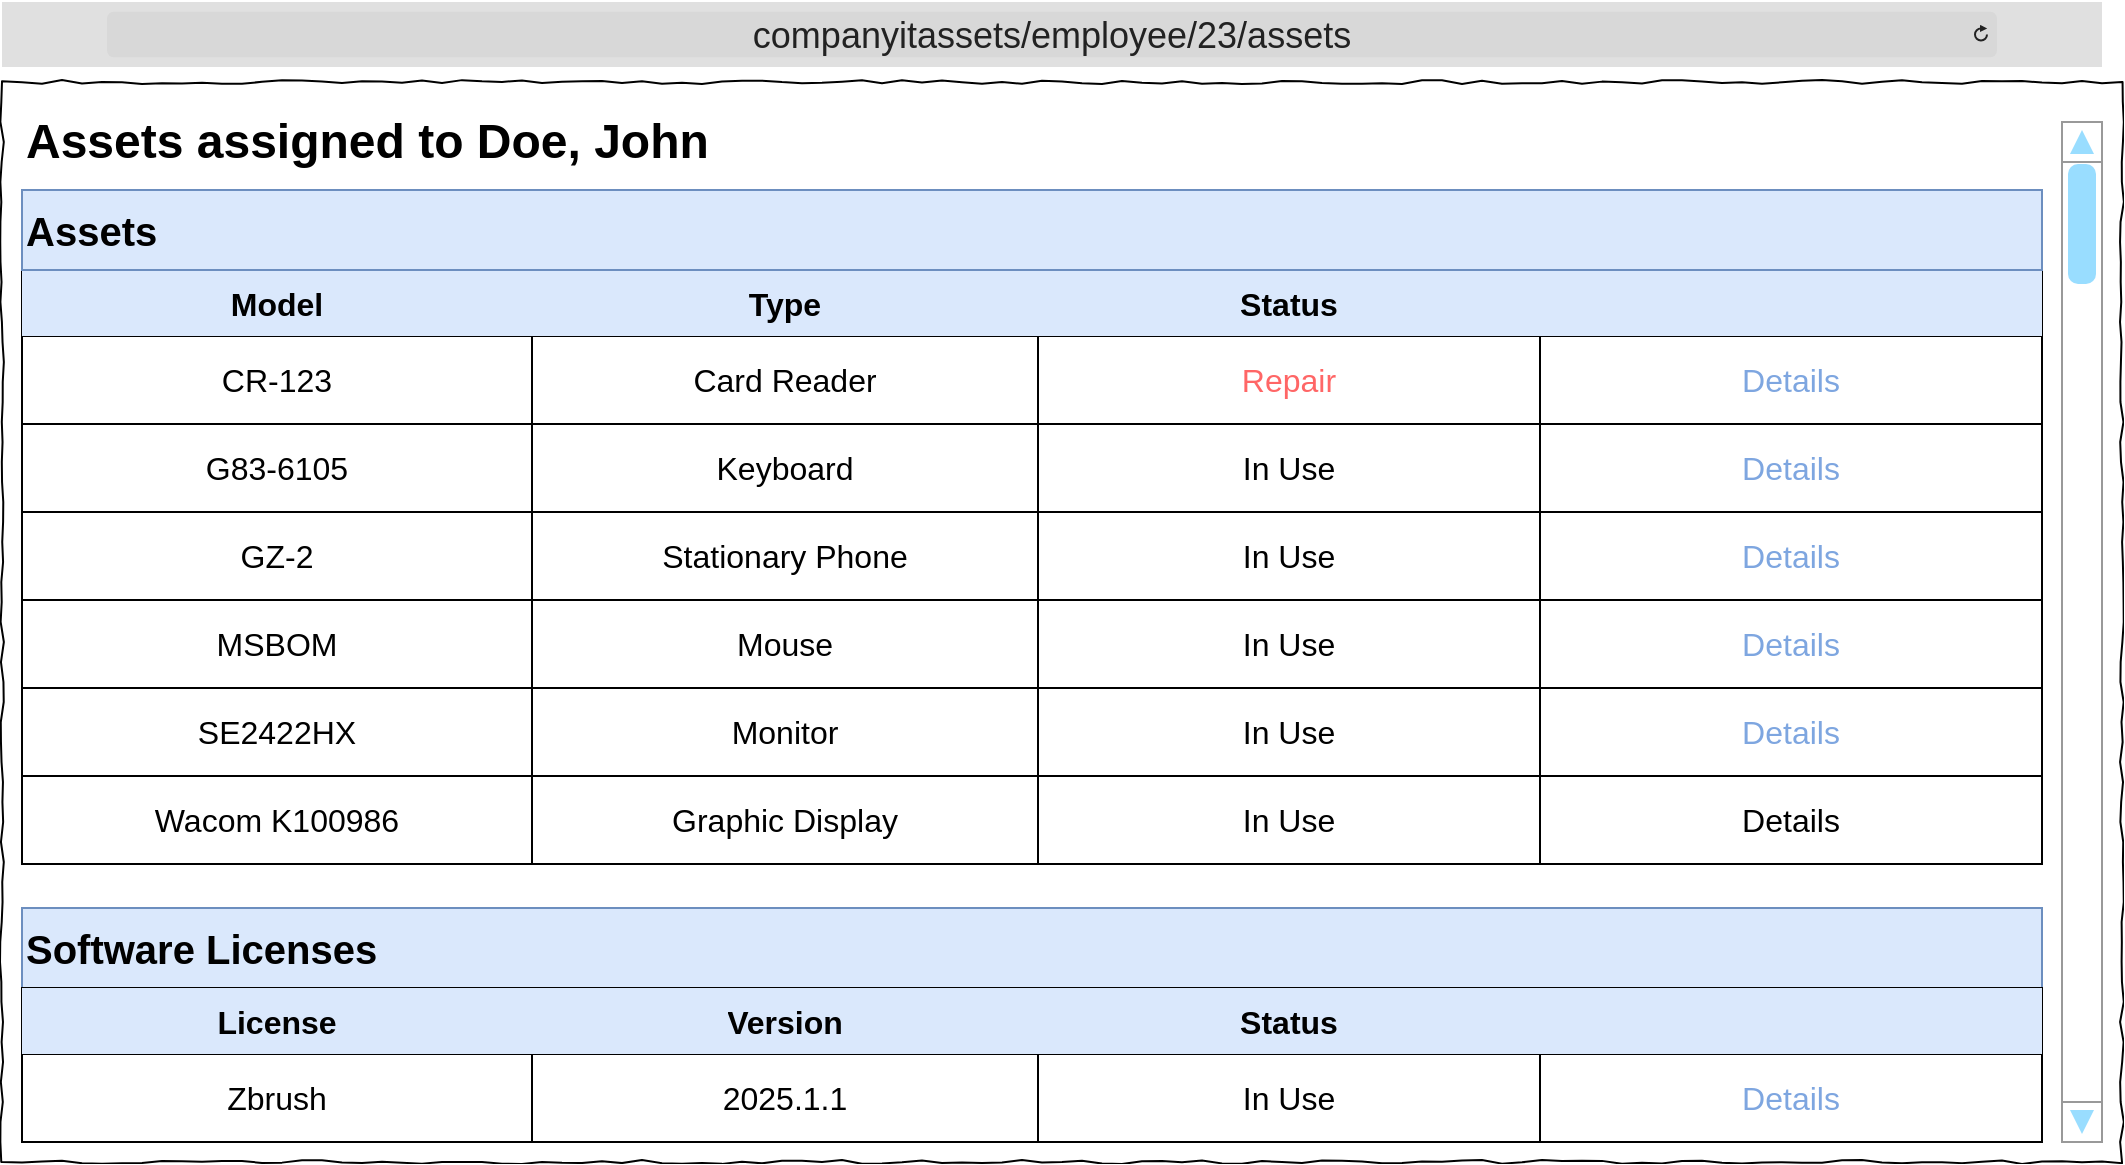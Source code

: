 <mxfile version="26.0.11">
  <diagram name="Page-1" id="03018318-947c-dd8e-b7a3-06fadd420f32">
    <mxGraphModel dx="3354" dy="1258" grid="1" gridSize="10" guides="1" tooltips="1" connect="1" arrows="1" fold="1" page="1" pageScale="1" pageWidth="1100" pageHeight="850" background="none" math="0" shadow="0">
      <root>
        <mxCell id="0" />
        <mxCell id="1" parent="0" />
        <mxCell id="677b7b8949515195-1" value="" style="whiteSpace=wrap;html=1;rounded=0;shadow=0;labelBackgroundColor=none;strokeColor=#000000;strokeWidth=1;fillColor=none;fontFamily=Verdana;fontSize=12;fontColor=#000000;align=center;comic=1;" parent="1" vertex="1">
          <mxGeometry x="20" y="40" width="1060" height="540" as="geometry" />
        </mxCell>
        <mxCell id="q4BZEvWAXVgxHDnkbYNj-4" value="" style="shape=table;startSize=0;container=1;collapsible=0;childLayout=tableLayout;strokeColor=default;fontSize=16;fontStyle=1" parent="1" vertex="1">
          <mxGeometry x="30" y="134" width="1010" height="297" as="geometry" />
        </mxCell>
        <mxCell id="q4BZEvWAXVgxHDnkbYNj-5" value="" style="shape=tableRow;horizontal=0;startSize=0;swimlaneHead=0;swimlaneBody=0;strokeColor=inherit;top=0;left=0;bottom=0;right=0;collapsible=0;dropTarget=0;fillColor=none;points=[[0,0.5],[1,0.5]];portConstraint=eastwest;fontSize=16;" parent="q4BZEvWAXVgxHDnkbYNj-4" vertex="1">
          <mxGeometry width="1010" height="33" as="geometry" />
        </mxCell>
        <mxCell id="q4BZEvWAXVgxHDnkbYNj-6" value="&lt;b&gt;Model&lt;/b&gt;" style="shape=partialRectangle;html=1;whiteSpace=wrap;connectable=0;strokeColor=#6c8ebf;overflow=hidden;fillColor=#dae8fc;top=0;left=0;bottom=0;right=0;pointerEvents=1;fontSize=16;" parent="q4BZEvWAXVgxHDnkbYNj-5" vertex="1">
          <mxGeometry width="255" height="33" as="geometry">
            <mxRectangle width="255" height="33" as="alternateBounds" />
          </mxGeometry>
        </mxCell>
        <mxCell id="q4BZEvWAXVgxHDnkbYNj-29" value="&lt;b&gt;Type&lt;/b&gt;" style="shape=partialRectangle;html=1;whiteSpace=wrap;connectable=0;strokeColor=#6c8ebf;overflow=hidden;fillColor=#dae8fc;top=0;left=0;bottom=0;right=0;pointerEvents=1;fontSize=16;" parent="q4BZEvWAXVgxHDnkbYNj-5" vertex="1">
          <mxGeometry x="255" width="253" height="33" as="geometry">
            <mxRectangle width="253" height="33" as="alternateBounds" />
          </mxGeometry>
        </mxCell>
        <mxCell id="q4BZEvWAXVgxHDnkbYNj-8" value="&lt;b&gt;Status&lt;/b&gt;" style="shape=partialRectangle;html=1;whiteSpace=wrap;connectable=0;strokeColor=#6c8ebf;overflow=hidden;fillColor=#dae8fc;top=0;left=0;bottom=0;right=0;pointerEvents=1;fontSize=16;" parent="q4BZEvWAXVgxHDnkbYNj-5" vertex="1">
          <mxGeometry x="508" width="251" height="33" as="geometry">
            <mxRectangle width="251" height="33" as="alternateBounds" />
          </mxGeometry>
        </mxCell>
        <mxCell id="q4BZEvWAXVgxHDnkbYNj-20" style="shape=partialRectangle;html=1;whiteSpace=wrap;connectable=0;strokeColor=#6c8ebf;overflow=hidden;fillColor=#dae8fc;top=0;left=0;bottom=0;right=0;pointerEvents=1;fontSize=16;" parent="q4BZEvWAXVgxHDnkbYNj-5" vertex="1">
          <mxGeometry x="759" width="251" height="33" as="geometry">
            <mxRectangle width="251" height="33" as="alternateBounds" />
          </mxGeometry>
        </mxCell>
        <mxCell id="VPphKP7PUV7bJlCxoTnw-1" style="shape=tableRow;horizontal=0;startSize=0;swimlaneHead=0;swimlaneBody=0;strokeColor=inherit;top=0;left=0;bottom=0;right=0;collapsible=0;dropTarget=0;fillColor=none;points=[[0,0.5],[1,0.5]];portConstraint=eastwest;fontSize=16;" vertex="1" parent="q4BZEvWAXVgxHDnkbYNj-4">
          <mxGeometry y="33" width="1010" height="44" as="geometry" />
        </mxCell>
        <mxCell id="VPphKP7PUV7bJlCxoTnw-2" value="CR-123" style="shape=partialRectangle;html=1;whiteSpace=wrap;connectable=0;strokeColor=inherit;overflow=hidden;fillColor=none;top=0;left=0;bottom=0;right=0;pointerEvents=1;fontSize=16;" vertex="1" parent="VPphKP7PUV7bJlCxoTnw-1">
          <mxGeometry width="255" height="44" as="geometry">
            <mxRectangle width="255" height="44" as="alternateBounds" />
          </mxGeometry>
        </mxCell>
        <mxCell id="VPphKP7PUV7bJlCxoTnw-3" value="Card Reader" style="shape=partialRectangle;html=1;whiteSpace=wrap;connectable=0;strokeColor=inherit;overflow=hidden;fillColor=none;top=0;left=0;bottom=0;right=0;pointerEvents=1;fontSize=16;" vertex="1" parent="VPphKP7PUV7bJlCxoTnw-1">
          <mxGeometry x="255" width="253" height="44" as="geometry">
            <mxRectangle width="253" height="44" as="alternateBounds" />
          </mxGeometry>
        </mxCell>
        <mxCell id="VPphKP7PUV7bJlCxoTnw-4" value="&lt;span style=&quot;color: rgb(255, 102, 102);&quot;&gt;Repair&lt;/span&gt;" style="shape=partialRectangle;html=1;whiteSpace=wrap;connectable=0;strokeColor=inherit;overflow=hidden;fillColor=none;top=0;left=0;bottom=0;right=0;pointerEvents=1;fontSize=16;" vertex="1" parent="VPphKP7PUV7bJlCxoTnw-1">
          <mxGeometry x="508" width="251" height="44" as="geometry">
            <mxRectangle width="251" height="44" as="alternateBounds" />
          </mxGeometry>
        </mxCell>
        <mxCell id="VPphKP7PUV7bJlCxoTnw-5" value="&lt;span&gt;&lt;font style=&quot;color: light-dark(rgb(126, 166, 224), rgb(51, 153, 255));&quot;&gt;Details&lt;/font&gt;&lt;/span&gt;" style="shape=partialRectangle;html=1;whiteSpace=wrap;connectable=0;strokeColor=inherit;overflow=hidden;fillColor=none;top=0;left=0;bottom=0;right=0;pointerEvents=1;fontSize=16;" vertex="1" parent="VPphKP7PUV7bJlCxoTnw-1">
          <mxGeometry x="759" width="251" height="44" as="geometry">
            <mxRectangle width="251" height="44" as="alternateBounds" />
          </mxGeometry>
        </mxCell>
        <mxCell id="VPphKP7PUV7bJlCxoTnw-6" style="shape=tableRow;horizontal=0;startSize=0;swimlaneHead=0;swimlaneBody=0;strokeColor=inherit;top=0;left=0;bottom=0;right=0;collapsible=0;dropTarget=0;fillColor=none;points=[[0,0.5],[1,0.5]];portConstraint=eastwest;fontSize=16;" vertex="1" parent="q4BZEvWAXVgxHDnkbYNj-4">
          <mxGeometry y="77" width="1010" height="44" as="geometry" />
        </mxCell>
        <mxCell id="VPphKP7PUV7bJlCxoTnw-7" value="G83-6105" style="shape=partialRectangle;html=1;whiteSpace=wrap;connectable=0;strokeColor=inherit;overflow=hidden;fillColor=none;top=0;left=0;bottom=0;right=0;pointerEvents=1;fontSize=16;" vertex="1" parent="VPphKP7PUV7bJlCxoTnw-6">
          <mxGeometry width="255" height="44" as="geometry">
            <mxRectangle width="255" height="44" as="alternateBounds" />
          </mxGeometry>
        </mxCell>
        <mxCell id="VPphKP7PUV7bJlCxoTnw-8" value="Keyboard" style="shape=partialRectangle;html=1;whiteSpace=wrap;connectable=0;strokeColor=inherit;overflow=hidden;fillColor=none;top=0;left=0;bottom=0;right=0;pointerEvents=1;fontSize=16;" vertex="1" parent="VPphKP7PUV7bJlCxoTnw-6">
          <mxGeometry x="255" width="253" height="44" as="geometry">
            <mxRectangle width="253" height="44" as="alternateBounds" />
          </mxGeometry>
        </mxCell>
        <mxCell id="VPphKP7PUV7bJlCxoTnw-9" value="In Use" style="shape=partialRectangle;html=1;whiteSpace=wrap;connectable=0;strokeColor=inherit;overflow=hidden;fillColor=none;top=0;left=0;bottom=0;right=0;pointerEvents=1;fontSize=16;" vertex="1" parent="VPphKP7PUV7bJlCxoTnw-6">
          <mxGeometry x="508" width="251" height="44" as="geometry">
            <mxRectangle width="251" height="44" as="alternateBounds" />
          </mxGeometry>
        </mxCell>
        <mxCell id="VPphKP7PUV7bJlCxoTnw-10" value="&lt;span&gt;&lt;font style=&quot;color: light-dark(rgb(126, 166, 224), rgb(51, 153, 255));&quot;&gt;Details&lt;/font&gt;&lt;/span&gt;" style="shape=partialRectangle;html=1;whiteSpace=wrap;connectable=0;strokeColor=inherit;overflow=hidden;fillColor=none;top=0;left=0;bottom=0;right=0;pointerEvents=1;fontSize=16;" vertex="1" parent="VPphKP7PUV7bJlCxoTnw-6">
          <mxGeometry x="759" width="251" height="44" as="geometry">
            <mxRectangle width="251" height="44" as="alternateBounds" />
          </mxGeometry>
        </mxCell>
        <mxCell id="VPphKP7PUV7bJlCxoTnw-16" style="shape=tableRow;horizontal=0;startSize=0;swimlaneHead=0;swimlaneBody=0;strokeColor=inherit;top=0;left=0;bottom=0;right=0;collapsible=0;dropTarget=0;fillColor=none;points=[[0,0.5],[1,0.5]];portConstraint=eastwest;fontSize=16;" vertex="1" parent="q4BZEvWAXVgxHDnkbYNj-4">
          <mxGeometry y="121" width="1010" height="44" as="geometry" />
        </mxCell>
        <mxCell id="VPphKP7PUV7bJlCxoTnw-17" value="GZ-2" style="shape=partialRectangle;html=1;whiteSpace=wrap;connectable=0;strokeColor=inherit;overflow=hidden;fillColor=none;top=0;left=0;bottom=0;right=0;pointerEvents=1;fontSize=16;" vertex="1" parent="VPphKP7PUV7bJlCxoTnw-16">
          <mxGeometry width="255" height="44" as="geometry">
            <mxRectangle width="255" height="44" as="alternateBounds" />
          </mxGeometry>
        </mxCell>
        <mxCell id="VPphKP7PUV7bJlCxoTnw-18" value="Stationary Phone" style="shape=partialRectangle;html=1;whiteSpace=wrap;connectable=0;strokeColor=inherit;overflow=hidden;fillColor=none;top=0;left=0;bottom=0;right=0;pointerEvents=1;fontSize=16;" vertex="1" parent="VPphKP7PUV7bJlCxoTnw-16">
          <mxGeometry x="255" width="253" height="44" as="geometry">
            <mxRectangle width="253" height="44" as="alternateBounds" />
          </mxGeometry>
        </mxCell>
        <mxCell id="VPphKP7PUV7bJlCxoTnw-19" value="In Use" style="shape=partialRectangle;html=1;whiteSpace=wrap;connectable=0;strokeColor=inherit;overflow=hidden;fillColor=none;top=0;left=0;bottom=0;right=0;pointerEvents=1;fontSize=16;" vertex="1" parent="VPphKP7PUV7bJlCxoTnw-16">
          <mxGeometry x="508" width="251" height="44" as="geometry">
            <mxRectangle width="251" height="44" as="alternateBounds" />
          </mxGeometry>
        </mxCell>
        <mxCell id="VPphKP7PUV7bJlCxoTnw-20" value="&lt;span&gt;&lt;font style=&quot;color: light-dark(rgb(126, 166, 224), rgb(51, 153, 255));&quot;&gt;Details&lt;/font&gt;&lt;/span&gt;" style="shape=partialRectangle;html=1;whiteSpace=wrap;connectable=0;strokeColor=inherit;overflow=hidden;fillColor=none;top=0;left=0;bottom=0;right=0;pointerEvents=1;fontSize=16;" vertex="1" parent="VPphKP7PUV7bJlCxoTnw-16">
          <mxGeometry x="759" width="251" height="44" as="geometry">
            <mxRectangle width="251" height="44" as="alternateBounds" />
          </mxGeometry>
        </mxCell>
        <mxCell id="VPphKP7PUV7bJlCxoTnw-21" style="shape=tableRow;horizontal=0;startSize=0;swimlaneHead=0;swimlaneBody=0;strokeColor=inherit;top=0;left=0;bottom=0;right=0;collapsible=0;dropTarget=0;fillColor=none;points=[[0,0.5],[1,0.5]];portConstraint=eastwest;fontSize=16;" vertex="1" parent="q4BZEvWAXVgxHDnkbYNj-4">
          <mxGeometry y="165" width="1010" height="44" as="geometry" />
        </mxCell>
        <mxCell id="VPphKP7PUV7bJlCxoTnw-22" value="MSBOM" style="shape=partialRectangle;html=1;whiteSpace=wrap;connectable=0;strokeColor=inherit;overflow=hidden;fillColor=none;top=0;left=0;bottom=0;right=0;pointerEvents=1;fontSize=16;" vertex="1" parent="VPphKP7PUV7bJlCxoTnw-21">
          <mxGeometry width="255" height="44" as="geometry">
            <mxRectangle width="255" height="44" as="alternateBounds" />
          </mxGeometry>
        </mxCell>
        <mxCell id="VPphKP7PUV7bJlCxoTnw-23" value="Mouse" style="shape=partialRectangle;html=1;whiteSpace=wrap;connectable=0;strokeColor=inherit;overflow=hidden;fillColor=none;top=0;left=0;bottom=0;right=0;pointerEvents=1;fontSize=16;" vertex="1" parent="VPphKP7PUV7bJlCxoTnw-21">
          <mxGeometry x="255" width="253" height="44" as="geometry">
            <mxRectangle width="253" height="44" as="alternateBounds" />
          </mxGeometry>
        </mxCell>
        <mxCell id="VPphKP7PUV7bJlCxoTnw-24" value="In Use" style="shape=partialRectangle;html=1;whiteSpace=wrap;connectable=0;strokeColor=inherit;overflow=hidden;fillColor=none;top=0;left=0;bottom=0;right=0;pointerEvents=1;fontSize=16;" vertex="1" parent="VPphKP7PUV7bJlCxoTnw-21">
          <mxGeometry x="508" width="251" height="44" as="geometry">
            <mxRectangle width="251" height="44" as="alternateBounds" />
          </mxGeometry>
        </mxCell>
        <mxCell id="VPphKP7PUV7bJlCxoTnw-25" value="&lt;span&gt;&lt;font style=&quot;color: light-dark(rgb(126, 166, 224), rgb(51, 153, 255));&quot;&gt;Details&lt;/font&gt;&lt;/span&gt;" style="shape=partialRectangle;html=1;whiteSpace=wrap;connectable=0;strokeColor=inherit;overflow=hidden;fillColor=none;top=0;left=0;bottom=0;right=0;pointerEvents=1;fontSize=16;" vertex="1" parent="VPphKP7PUV7bJlCxoTnw-21">
          <mxGeometry x="759" width="251" height="44" as="geometry">
            <mxRectangle width="251" height="44" as="alternateBounds" />
          </mxGeometry>
        </mxCell>
        <mxCell id="q4BZEvWAXVgxHDnkbYNj-9" value="" style="shape=tableRow;horizontal=0;startSize=0;swimlaneHead=0;swimlaneBody=0;strokeColor=inherit;top=0;left=0;bottom=0;right=0;collapsible=0;dropTarget=0;fillColor=none;points=[[0,0.5],[1,0.5]];portConstraint=eastwest;fontSize=16;" parent="q4BZEvWAXVgxHDnkbYNj-4" vertex="1">
          <mxGeometry y="209" width="1010" height="44" as="geometry" />
        </mxCell>
        <mxCell id="q4BZEvWAXVgxHDnkbYNj-10" value="SE2422HX" style="shape=partialRectangle;html=1;whiteSpace=wrap;connectable=0;strokeColor=inherit;overflow=hidden;fillColor=none;top=0;left=0;bottom=0;right=0;pointerEvents=1;fontSize=16;" parent="q4BZEvWAXVgxHDnkbYNj-9" vertex="1">
          <mxGeometry width="255" height="44" as="geometry">
            <mxRectangle width="255" height="44" as="alternateBounds" />
          </mxGeometry>
        </mxCell>
        <mxCell id="q4BZEvWAXVgxHDnkbYNj-30" value="Monitor" style="shape=partialRectangle;html=1;whiteSpace=wrap;connectable=0;strokeColor=inherit;overflow=hidden;fillColor=none;top=0;left=0;bottom=0;right=0;pointerEvents=1;fontSize=16;" parent="q4BZEvWAXVgxHDnkbYNj-9" vertex="1">
          <mxGeometry x="255" width="253" height="44" as="geometry">
            <mxRectangle width="253" height="44" as="alternateBounds" />
          </mxGeometry>
        </mxCell>
        <mxCell id="q4BZEvWAXVgxHDnkbYNj-12" value="In Use" style="shape=partialRectangle;html=1;whiteSpace=wrap;connectable=0;strokeColor=inherit;overflow=hidden;fillColor=none;top=0;left=0;bottom=0;right=0;pointerEvents=1;fontSize=16;" parent="q4BZEvWAXVgxHDnkbYNj-9" vertex="1">
          <mxGeometry x="508" width="251" height="44" as="geometry">
            <mxRectangle width="251" height="44" as="alternateBounds" />
          </mxGeometry>
        </mxCell>
        <mxCell id="q4BZEvWAXVgxHDnkbYNj-21" value="&lt;font style=&quot;color: light-dark(rgb(126, 166, 224), rgb(51, 153, 255));&quot;&gt;Details&lt;/font&gt;" style="shape=partialRectangle;html=1;whiteSpace=wrap;connectable=0;strokeColor=inherit;overflow=hidden;fillColor=none;top=0;left=0;bottom=0;right=0;pointerEvents=1;fontSize=16;" parent="q4BZEvWAXVgxHDnkbYNj-9" vertex="1">
          <mxGeometry x="759" width="251" height="44" as="geometry">
            <mxRectangle width="251" height="44" as="alternateBounds" />
          </mxGeometry>
        </mxCell>
        <mxCell id="ajDolaFg_bnpmEUSDBXx-9" style="shape=tableRow;horizontal=0;startSize=0;swimlaneHead=0;swimlaneBody=0;strokeColor=inherit;top=0;left=0;bottom=0;right=0;collapsible=0;dropTarget=0;fillColor=none;points=[[0,0.5],[1,0.5]];portConstraint=eastwest;fontSize=16;" parent="q4BZEvWAXVgxHDnkbYNj-4" vertex="1">
          <mxGeometry y="253" width="1010" height="44" as="geometry" />
        </mxCell>
        <mxCell id="ajDolaFg_bnpmEUSDBXx-11" value="Wacom K100986" style="shape=partialRectangle;html=1;whiteSpace=wrap;connectable=0;strokeColor=inherit;overflow=hidden;fillColor=none;top=0;left=0;bottom=0;right=0;pointerEvents=1;fontSize=16;" parent="ajDolaFg_bnpmEUSDBXx-9" vertex="1">
          <mxGeometry width="255" height="44" as="geometry">
            <mxRectangle width="255" height="44" as="alternateBounds" />
          </mxGeometry>
        </mxCell>
        <mxCell id="ajDolaFg_bnpmEUSDBXx-12" value="Graphic Display" style="shape=partialRectangle;html=1;whiteSpace=wrap;connectable=0;strokeColor=inherit;overflow=hidden;fillColor=none;top=0;left=0;bottom=0;right=0;pointerEvents=1;fontSize=16;" parent="ajDolaFg_bnpmEUSDBXx-9" vertex="1">
          <mxGeometry x="255" width="253" height="44" as="geometry">
            <mxRectangle width="253" height="44" as="alternateBounds" />
          </mxGeometry>
        </mxCell>
        <mxCell id="ajDolaFg_bnpmEUSDBXx-14" value="In Use" style="shape=partialRectangle;html=1;whiteSpace=wrap;connectable=0;strokeColor=inherit;overflow=hidden;fillColor=none;top=0;left=0;bottom=0;right=0;pointerEvents=1;fontSize=16;" parent="ajDolaFg_bnpmEUSDBXx-9" vertex="1">
          <mxGeometry x="508" width="251" height="44" as="geometry">
            <mxRectangle width="251" height="44" as="alternateBounds" />
          </mxGeometry>
        </mxCell>
        <mxCell id="ajDolaFg_bnpmEUSDBXx-16" value="&lt;font style=&quot;color: light-dark(rgb(0, 0, 0), rgb(51, 153, 255));&quot;&gt;Details&lt;/font&gt;" style="shape=partialRectangle;html=1;whiteSpace=wrap;connectable=0;strokeColor=inherit;overflow=hidden;fillColor=none;top=0;left=0;bottom=0;right=0;pointerEvents=1;fontSize=16;" parent="ajDolaFg_bnpmEUSDBXx-9" vertex="1">
          <mxGeometry x="759" width="251" height="44" as="geometry">
            <mxRectangle width="251" height="44" as="alternateBounds" />
          </mxGeometry>
        </mxCell>
        <mxCell id="q4BZEvWAXVgxHDnkbYNj-132" value="" style="verticalLabelPosition=bottom;shadow=0;dashed=0;align=center;html=1;verticalAlign=top;strokeWidth=1;shape=mxgraph.mockup.navigation.scrollBar;strokeColor=#999999;barPos=99.756;fillColor2=#99ddff;strokeColor2=none;direction=north;" parent="1" vertex="1">
          <mxGeometry x="1050" y="60" width="20" height="510" as="geometry" />
        </mxCell>
        <mxCell id="zX-MKMj06BqSPDNbv460-1" value="&lt;font style=&quot;font-size: 18px;&quot;&gt;companyitassets/employee/23/assets&lt;/font&gt;" style="html=1;strokeWidth=1;shadow=0;dashed=0;shape=mxgraph.ios7ui.url;fillColor=#e0e0e0;strokeColor=#c0c0c0;buttonText=;strokeColor2=#222222;fontColor=#222222;fontSize=8;spacingTop=2;align=center;whiteSpace=wrap;" parent="1" vertex="1">
          <mxGeometry x="20" width="1050" height="32.5" as="geometry" />
        </mxCell>
        <mxCell id="ajDolaFg_bnpmEUSDBXx-25" value="&lt;font style=&quot;font-size: 20px;&quot;&gt;Assets&lt;/font&gt;" style="text;strokeColor=#6c8ebf;fillColor=#dae8fc;html=1;fontSize=24;fontStyle=1;verticalAlign=middle;align=left;" parent="1" vertex="1">
          <mxGeometry x="30" y="94" width="1010" height="40" as="geometry" />
        </mxCell>
        <mxCell id="ajDolaFg_bnpmEUSDBXx-26" value="&lt;font style=&quot;font-size: 20px;&quot;&gt;Software Licenses&lt;/font&gt;" style="text;strokeColor=#6c8ebf;fillColor=#dae8fc;html=1;fontSize=24;fontStyle=1;verticalAlign=middle;align=left;" parent="1" vertex="1">
          <mxGeometry x="30" y="453" width="1010" height="40" as="geometry" />
        </mxCell>
        <mxCell id="ajDolaFg_bnpmEUSDBXx-27" value="" style="shape=table;startSize=0;container=1;collapsible=0;childLayout=tableLayout;strokeColor=default;fontSize=16;fontStyle=1" parent="1" vertex="1">
          <mxGeometry x="30" y="493" width="1010" height="77" as="geometry" />
        </mxCell>
        <mxCell id="ajDolaFg_bnpmEUSDBXx-28" value="" style="shape=tableRow;horizontal=0;startSize=0;swimlaneHead=0;swimlaneBody=0;strokeColor=inherit;top=0;left=0;bottom=0;right=0;collapsible=0;dropTarget=0;fillColor=none;points=[[0,0.5],[1,0.5]];portConstraint=eastwest;fontSize=16;" parent="ajDolaFg_bnpmEUSDBXx-27" vertex="1">
          <mxGeometry width="1010" height="33" as="geometry" />
        </mxCell>
        <mxCell id="ajDolaFg_bnpmEUSDBXx-29" value="&lt;b&gt;License&lt;/b&gt;" style="shape=partialRectangle;html=1;whiteSpace=wrap;connectable=0;strokeColor=#6c8ebf;overflow=hidden;fillColor=#dae8fc;top=0;left=0;bottom=0;right=0;pointerEvents=1;fontSize=16;" parent="ajDolaFg_bnpmEUSDBXx-28" vertex="1">
          <mxGeometry width="255" height="33" as="geometry">
            <mxRectangle width="255" height="33" as="alternateBounds" />
          </mxGeometry>
        </mxCell>
        <mxCell id="ajDolaFg_bnpmEUSDBXx-30" value="&lt;b&gt;Version&lt;/b&gt;" style="shape=partialRectangle;html=1;whiteSpace=wrap;connectable=0;strokeColor=#6c8ebf;overflow=hidden;fillColor=#dae8fc;top=0;left=0;bottom=0;right=0;pointerEvents=1;fontSize=16;" parent="ajDolaFg_bnpmEUSDBXx-28" vertex="1">
          <mxGeometry x="255" width="253" height="33" as="geometry">
            <mxRectangle width="253" height="33" as="alternateBounds" />
          </mxGeometry>
        </mxCell>
        <mxCell id="ajDolaFg_bnpmEUSDBXx-31" value="&lt;b&gt;Status&lt;/b&gt;" style="shape=partialRectangle;html=1;whiteSpace=wrap;connectable=0;strokeColor=#6c8ebf;overflow=hidden;fillColor=#dae8fc;top=0;left=0;bottom=0;right=0;pointerEvents=1;fontSize=16;" parent="ajDolaFg_bnpmEUSDBXx-28" vertex="1">
          <mxGeometry x="508" width="251" height="33" as="geometry">
            <mxRectangle width="251" height="33" as="alternateBounds" />
          </mxGeometry>
        </mxCell>
        <mxCell id="ajDolaFg_bnpmEUSDBXx-32" style="shape=partialRectangle;html=1;whiteSpace=wrap;connectable=0;strokeColor=#6c8ebf;overflow=hidden;fillColor=#dae8fc;top=0;left=0;bottom=0;right=0;pointerEvents=1;fontSize=16;" parent="ajDolaFg_bnpmEUSDBXx-28" vertex="1">
          <mxGeometry x="759" width="251" height="33" as="geometry">
            <mxRectangle width="251" height="33" as="alternateBounds" />
          </mxGeometry>
        </mxCell>
        <mxCell id="ajDolaFg_bnpmEUSDBXx-33" value="" style="shape=tableRow;horizontal=0;startSize=0;swimlaneHead=0;swimlaneBody=0;strokeColor=inherit;top=0;left=0;bottom=0;right=0;collapsible=0;dropTarget=0;fillColor=none;points=[[0,0.5],[1,0.5]];portConstraint=eastwest;fontSize=16;" parent="ajDolaFg_bnpmEUSDBXx-27" vertex="1">
          <mxGeometry y="33" width="1010" height="44" as="geometry" />
        </mxCell>
        <mxCell id="ajDolaFg_bnpmEUSDBXx-34" value="Zbrush" style="shape=partialRectangle;html=1;whiteSpace=wrap;connectable=0;strokeColor=inherit;overflow=hidden;fillColor=none;top=0;left=0;bottom=0;right=0;pointerEvents=1;fontSize=16;" parent="ajDolaFg_bnpmEUSDBXx-33" vertex="1">
          <mxGeometry width="255" height="44" as="geometry">
            <mxRectangle width="255" height="44" as="alternateBounds" />
          </mxGeometry>
        </mxCell>
        <mxCell id="ajDolaFg_bnpmEUSDBXx-35" value="2025.1.1" style="shape=partialRectangle;html=1;whiteSpace=wrap;connectable=0;strokeColor=inherit;overflow=hidden;fillColor=none;top=0;left=0;bottom=0;right=0;pointerEvents=1;fontSize=16;" parent="ajDolaFg_bnpmEUSDBXx-33" vertex="1">
          <mxGeometry x="255" width="253" height="44" as="geometry">
            <mxRectangle width="253" height="44" as="alternateBounds" />
          </mxGeometry>
        </mxCell>
        <mxCell id="ajDolaFg_bnpmEUSDBXx-36" value="In Use" style="shape=partialRectangle;html=1;whiteSpace=wrap;connectable=0;strokeColor=inherit;overflow=hidden;fillColor=none;top=0;left=0;bottom=0;right=0;pointerEvents=1;fontSize=16;" parent="ajDolaFg_bnpmEUSDBXx-33" vertex="1">
          <mxGeometry x="508" width="251" height="44" as="geometry">
            <mxRectangle width="251" height="44" as="alternateBounds" />
          </mxGeometry>
        </mxCell>
        <mxCell id="ajDolaFg_bnpmEUSDBXx-37" value="&lt;font style=&quot;color: light-dark(rgb(126, 166, 224), rgb(51, 153, 255));&quot;&gt;Details&lt;/font&gt;" style="shape=partialRectangle;html=1;whiteSpace=wrap;connectable=0;strokeColor=inherit;overflow=hidden;fillColor=none;top=0;left=0;bottom=0;right=0;pointerEvents=1;fontSize=16;" parent="ajDolaFg_bnpmEUSDBXx-33" vertex="1">
          <mxGeometry x="759" width="251" height="44" as="geometry">
            <mxRectangle width="251" height="44" as="alternateBounds" />
          </mxGeometry>
        </mxCell>
        <mxCell id="ajDolaFg_bnpmEUSDBXx-63" value="Assets assigned to Doe, John" style="text;strokeColor=none;fillColor=none;html=1;fontSize=24;fontStyle=1;verticalAlign=middle;align=left;" parent="1" vertex="1">
          <mxGeometry x="30" y="50" width="100" height="40" as="geometry" />
        </mxCell>
      </root>
    </mxGraphModel>
  </diagram>
</mxfile>

